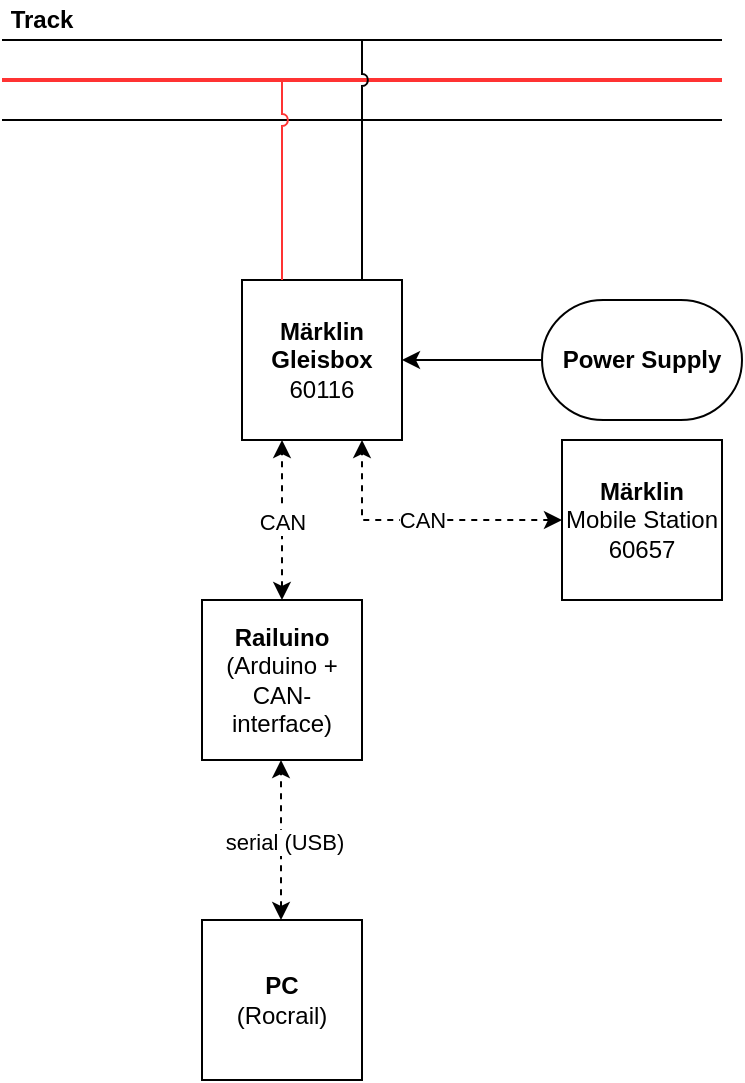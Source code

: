 <mxfile version="20.7.4" type="device"><diagram id="vSSfISMjDgOexTFwEaJK" name="Page-1"><mxGraphModel dx="989" dy="577" grid="1" gridSize="10" guides="1" tooltips="1" connect="1" arrows="1" fold="1" page="1" pageScale="1" pageWidth="850" pageHeight="1100" math="0" shadow="0"><root><mxCell id="0"/><mxCell id="1" parent="0"/><mxCell id="YCTGKIHHwm0h8jfAbRrV-1" value="&lt;b&gt;Railuino&lt;/b&gt;&lt;br&gt;(Arduino + CAN-interface)" style="whiteSpace=wrap;html=1;aspect=fixed;" parent="1" vertex="1"><mxGeometry x="300" y="360" width="80" height="80" as="geometry"/></mxCell><mxCell id="kIfdx10IFbq4_Sq7xH7w-2" value="&lt;b&gt;PC&lt;/b&gt;&lt;br&gt;(Rocrail)" style="whiteSpace=wrap;html=1;aspect=fixed;" vertex="1" parent="1"><mxGeometry x="300" y="520" width="80" height="80" as="geometry"/></mxCell><mxCell id="kIfdx10IFbq4_Sq7xH7w-3" value="&lt;b&gt;Märklin&lt;br&gt;Gleisbox&lt;/b&gt;&lt;br&gt;60116" style="whiteSpace=wrap;html=1;aspect=fixed;" vertex="1" parent="1"><mxGeometry x="320" y="200" width="80" height="80" as="geometry"/></mxCell><mxCell id="kIfdx10IFbq4_Sq7xH7w-4" value="s" style="endArrow=classic;dashed=1;html=1;rounded=0;exitX=0.5;exitY=0;exitDx=0;exitDy=0;entryX=0.25;entryY=1;entryDx=0;entryDy=0;startArrow=classic;startFill=1;endFill=1;" edge="1" parent="1" source="YCTGKIHHwm0h8jfAbRrV-1" target="kIfdx10IFbq4_Sq7xH7w-3"><mxGeometry width="50" height="50" relative="1" as="geometry"><mxPoint x="380" y="350" as="sourcePoint"/><mxPoint x="430" y="300" as="targetPoint"/></mxGeometry></mxCell><mxCell id="kIfdx10IFbq4_Sq7xH7w-7" value="CAN" style="edgeLabel;html=1;align=center;verticalAlign=middle;resizable=0;points=[];" vertex="1" connectable="0" parent="kIfdx10IFbq4_Sq7xH7w-4"><mxGeometry x="-0.233" y="-4" relative="1" as="geometry"><mxPoint x="-4" y="-9" as="offset"/></mxGeometry></mxCell><mxCell id="kIfdx10IFbq4_Sq7xH7w-5" value="" style="endArrow=classic;dashed=1;html=1;rounded=0;exitX=0.5;exitY=0;exitDx=0;exitDy=0;entryX=0.5;entryY=1;entryDx=0;entryDy=0;startArrow=classic;startFill=1;endFill=1;" edge="1" parent="1"><mxGeometry x="-1" y="81" width="50" height="50" relative="1" as="geometry"><mxPoint x="339.5" y="520" as="sourcePoint"/><mxPoint x="339.5" y="440" as="targetPoint"/><mxPoint x="71" y="80" as="offset"/></mxGeometry></mxCell><mxCell id="kIfdx10IFbq4_Sq7xH7w-6" value="serial (USB)" style="edgeLabel;html=1;align=center;verticalAlign=middle;resizable=0;points=[];" vertex="1" connectable="0" parent="kIfdx10IFbq4_Sq7xH7w-5"><mxGeometry x="-0.212" y="-1" relative="1" as="geometry"><mxPoint y="-8" as="offset"/></mxGeometry></mxCell><mxCell id="kIfdx10IFbq4_Sq7xH7w-10" value="" style="endArrow=none;html=1;strokeWidth=2;rounded=0;strokeColor=#FF3333;" edge="1" parent="1"><mxGeometry width="50" height="50" relative="1" as="geometry"><mxPoint x="200" y="100" as="sourcePoint"/><mxPoint x="560" y="100" as="targetPoint"/></mxGeometry></mxCell><mxCell id="kIfdx10IFbq4_Sq7xH7w-11" value="" style="endArrow=none;html=1;rounded=0;" edge="1" parent="1"><mxGeometry width="50" height="50" relative="1" as="geometry"><mxPoint x="200" y="80" as="sourcePoint"/><mxPoint x="560" y="80" as="targetPoint"/></mxGeometry></mxCell><mxCell id="kIfdx10IFbq4_Sq7xH7w-12" value="" style="endArrow=none;html=1;rounded=0;" edge="1" parent="1"><mxGeometry width="50" height="50" relative="1" as="geometry"><mxPoint x="200" y="120" as="sourcePoint"/><mxPoint x="560" y="120" as="targetPoint"/></mxGeometry></mxCell><mxCell id="kIfdx10IFbq4_Sq7xH7w-13" value="" style="endArrow=none;html=1;rounded=0;strokeColor=#FF3333;exitX=0.25;exitY=0;exitDx=0;exitDy=0;jumpStyle=arc;" edge="1" parent="1" source="kIfdx10IFbq4_Sq7xH7w-3"><mxGeometry width="50" height="50" relative="1" as="geometry"><mxPoint x="370" y="190" as="sourcePoint"/><mxPoint x="340" y="100" as="targetPoint"/></mxGeometry></mxCell><mxCell id="kIfdx10IFbq4_Sq7xH7w-14" value="" style="endArrow=none;html=1;rounded=0;strokeColor=#000000;jumpStyle=arc;exitX=0.75;exitY=0;exitDx=0;exitDy=0;" edge="1" parent="1" source="kIfdx10IFbq4_Sq7xH7w-3"><mxGeometry width="50" height="50" relative="1" as="geometry"><mxPoint x="400" y="200" as="sourcePoint"/><mxPoint x="380" y="120" as="targetPoint"/></mxGeometry></mxCell><mxCell id="kIfdx10IFbq4_Sq7xH7w-15" value="" style="endArrow=none;html=1;rounded=0;strokeColor=#000000;jumpStyle=arc;" edge="1" parent="1"><mxGeometry width="50" height="50" relative="1" as="geometry"><mxPoint x="380" y="120" as="sourcePoint"/><mxPoint x="380" y="80" as="targetPoint"/></mxGeometry></mxCell><mxCell id="kIfdx10IFbq4_Sq7xH7w-19" value="&lt;b&gt;Märklin&lt;/b&gt;&lt;br&gt;Mobile Station 60657" style="whiteSpace=wrap;html=1;aspect=fixed;" vertex="1" parent="1"><mxGeometry x="480" y="280" width="80" height="80" as="geometry"/></mxCell><mxCell id="kIfdx10IFbq4_Sq7xH7w-20" value="CAN" style="endArrow=classic;dashed=1;html=1;rounded=0;exitX=0;exitY=0.5;exitDx=0;exitDy=0;entryX=0.75;entryY=1;entryDx=0;entryDy=0;startArrow=classic;startFill=1;endFill=1;" edge="1" parent="1" source="kIfdx10IFbq4_Sq7xH7w-19" target="kIfdx10IFbq4_Sq7xH7w-3"><mxGeometry width="50" height="50" relative="1" as="geometry"><mxPoint x="350" y="370" as="sourcePoint"/><mxPoint x="350" y="290" as="targetPoint"/><Array as="points"><mxPoint x="380" y="320"/></Array></mxGeometry></mxCell><mxCell id="kIfdx10IFbq4_Sq7xH7w-23" value="" style="endArrow=classic;html=1;rounded=0;strokeColor=#000000;jumpStyle=arc;exitX=0;exitY=0.5;exitDx=0;exitDy=0;startArrow=none;startFill=0;endFill=1;fillColor=#e1d5e7;exitPerimeter=0;" edge="1" parent="1" source="kIfdx10IFbq4_Sq7xH7w-24"><mxGeometry width="50" height="50" relative="1" as="geometry"><mxPoint x="240" y="240" as="sourcePoint"/><mxPoint x="400" y="240" as="targetPoint"/></mxGeometry></mxCell><mxCell id="kIfdx10IFbq4_Sq7xH7w-24" value="&lt;b&gt;Power Supply&lt;/b&gt;" style="strokeWidth=1;html=1;shape=mxgraph.flowchart.terminator;whiteSpace=wrap;" vertex="1" parent="1"><mxGeometry x="470" y="210" width="100" height="60" as="geometry"/></mxCell><mxCell id="kIfdx10IFbq4_Sq7xH7w-25" value="&lt;b&gt;Track&lt;/b&gt;" style="text;html=1;strokeColor=none;fillColor=none;align=center;verticalAlign=middle;whiteSpace=wrap;rounded=0;" vertex="1" parent="1"><mxGeometry x="200" y="60" width="40" height="20" as="geometry"/></mxCell></root></mxGraphModel></diagram></mxfile>